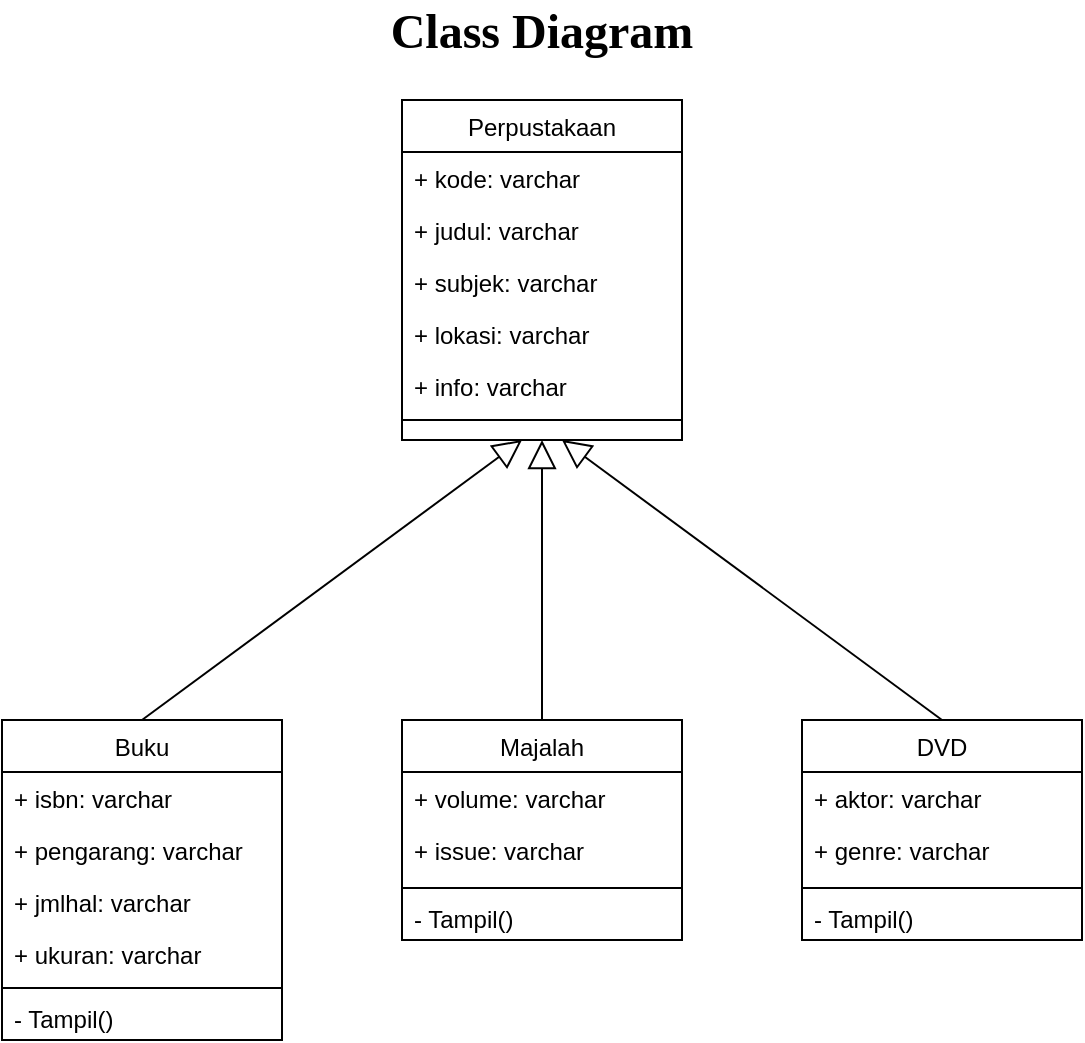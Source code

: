 <mxfile version="17.4.0" type="google"><diagram id="HmxDKLO-KNc2OrfOVn6R" name="Page-1"><mxGraphModel dx="599" dy="310" grid="1" gridSize="10" guides="1" tooltips="1" connect="1" arrows="1" fold="1" page="1" pageScale="1" pageWidth="850" pageHeight="1100" math="0" shadow="0"><root><mxCell id="0"/><mxCell id="1" parent="0"/><mxCell id="E1adRglfNX2ZAUmpud4D-1" value="Perpustakaan" style="swimlane;fontStyle=0;childLayout=stackLayout;horizontal=1;startSize=26;fillColor=none;horizontalStack=0;resizeParent=1;resizeParentMax=0;resizeLast=0;collapsible=1;marginBottom=0;" vertex="1" parent="1"><mxGeometry x="350" y="90" width="140" height="160" as="geometry"/></mxCell><mxCell id="E1adRglfNX2ZAUmpud4D-2" value="+ kode: varchar" style="text;strokeColor=none;fillColor=none;align=left;verticalAlign=top;spacingLeft=4;spacingRight=4;overflow=hidden;rotatable=0;points=[[0,0.5],[1,0.5]];portConstraint=eastwest;" vertex="1" parent="E1adRglfNX2ZAUmpud4D-1"><mxGeometry y="26" width="140" height="26" as="geometry"/></mxCell><mxCell id="E1adRglfNX2ZAUmpud4D-3" value="+ judul: varchar" style="text;strokeColor=none;fillColor=none;align=left;verticalAlign=top;spacingLeft=4;spacingRight=4;overflow=hidden;rotatable=0;points=[[0,0.5],[1,0.5]];portConstraint=eastwest;" vertex="1" parent="E1adRglfNX2ZAUmpud4D-1"><mxGeometry y="52" width="140" height="26" as="geometry"/></mxCell><mxCell id="E1adRglfNX2ZAUmpud4D-12" value="+ subjek: varchar" style="text;strokeColor=none;fillColor=none;align=left;verticalAlign=top;spacingLeft=4;spacingRight=4;overflow=hidden;rotatable=0;points=[[0,0.5],[1,0.5]];portConstraint=eastwest;" vertex="1" parent="E1adRglfNX2ZAUmpud4D-1"><mxGeometry y="78" width="140" height="26" as="geometry"/></mxCell><mxCell id="E1adRglfNX2ZAUmpud4D-13" value="+ lokasi: varchar" style="text;strokeColor=none;fillColor=none;align=left;verticalAlign=top;spacingLeft=4;spacingRight=4;overflow=hidden;rotatable=0;points=[[0,0.5],[1,0.5]];portConstraint=eastwest;" vertex="1" parent="E1adRglfNX2ZAUmpud4D-1"><mxGeometry y="104" width="140" height="26" as="geometry"/></mxCell><mxCell id="E1adRglfNX2ZAUmpud4D-4" value="+ info: varchar&#10;" style="text;strokeColor=none;fillColor=none;align=left;verticalAlign=top;spacingLeft=4;spacingRight=4;overflow=hidden;rotatable=0;points=[[0,0.5],[1,0.5]];portConstraint=eastwest;" vertex="1" parent="E1adRglfNX2ZAUmpud4D-1"><mxGeometry y="130" width="140" height="30" as="geometry"/></mxCell><mxCell id="E1adRglfNX2ZAUmpud4D-5" value="Class Diagram" style="text;align=center;fontStyle=1;verticalAlign=middle;spacingLeft=3;spacingRight=3;strokeColor=none;rotatable=0;points=[[0,0.5],[1,0.5]];portConstraint=eastwest;fontFamily=Times New Roman;fontSize=24;" vertex="1" parent="1"><mxGeometry x="280" y="40" width="280" height="26" as="geometry"/></mxCell><mxCell id="E1adRglfNX2ZAUmpud4D-14" value="" style="html=1;fontFamily=Times New Roman;fontSize=12;" vertex="1" parent="1"><mxGeometry x="350" y="250" width="140" height="10" as="geometry"/></mxCell><mxCell id="E1adRglfNX2ZAUmpud4D-19" value="Majalah" style="swimlane;fontStyle=0;align=center;verticalAlign=middle;childLayout=stackLayout;horizontal=1;startSize=26;horizontalStack=0;resizeParent=1;resizeParentMax=0;resizeLast=0;collapsible=1;marginBottom=0;fontFamily=Helvetica;fontSize=12;" vertex="1" parent="1"><mxGeometry x="350" y="400" width="140" height="110" as="geometry"/></mxCell><mxCell id="E1adRglfNX2ZAUmpud4D-27" value="+ volume: varchar" style="text;strokeColor=none;fillColor=none;align=left;verticalAlign=top;spacingLeft=4;spacingRight=4;overflow=hidden;rotatable=0;points=[[0,0.5],[1,0.5]];portConstraint=eastwest;fontFamily=Helvetica;fontSize=12;" vertex="1" parent="E1adRglfNX2ZAUmpud4D-19"><mxGeometry y="26" width="140" height="26" as="geometry"/></mxCell><mxCell id="E1adRglfNX2ZAUmpud4D-20" value="+ issue: varchar" style="text;strokeColor=none;fillColor=none;align=left;verticalAlign=top;spacingLeft=4;spacingRight=4;overflow=hidden;rotatable=0;points=[[0,0.5],[1,0.5]];portConstraint=eastwest;fontFamily=Helvetica;fontSize=12;" vertex="1" parent="E1adRglfNX2ZAUmpud4D-19"><mxGeometry y="52" width="140" height="28" as="geometry"/></mxCell><mxCell id="E1adRglfNX2ZAUmpud4D-21" value="" style="line;strokeWidth=1;fillColor=none;align=left;verticalAlign=middle;spacingTop=-1;spacingLeft=3;spacingRight=3;rotatable=0;labelPosition=right;points=[];portConstraint=eastwest;fontFamily=Times New Roman;fontSize=12;" vertex="1" parent="E1adRglfNX2ZAUmpud4D-19"><mxGeometry y="80" width="140" height="8" as="geometry"/></mxCell><mxCell id="E1adRglfNX2ZAUmpud4D-22" value="- Tampil()" style="text;strokeColor=none;fillColor=none;align=left;verticalAlign=middle;spacingLeft=4;spacingRight=4;overflow=hidden;rotatable=0;points=[[0,0.5],[1,0.5]];portConstraint=eastwest;fontFamily=Helvetica;fontSize=12;" vertex="1" parent="E1adRglfNX2ZAUmpud4D-19"><mxGeometry y="88" width="140" height="22" as="geometry"/></mxCell><mxCell id="E1adRglfNX2ZAUmpud4D-28" value="Buku" style="swimlane;fontStyle=0;align=center;verticalAlign=top;childLayout=stackLayout;horizontal=1;startSize=26;horizontalStack=0;resizeParent=1;resizeParentMax=0;resizeLast=0;collapsible=1;marginBottom=0;fontFamily=Helvetica;fontSize=12;" vertex="1" parent="1"><mxGeometry x="150" y="400" width="140" height="160" as="geometry"/></mxCell><mxCell id="E1adRglfNX2ZAUmpud4D-29" value="+ isbn: varchar" style="text;strokeColor=none;fillColor=none;align=left;verticalAlign=top;spacingLeft=4;spacingRight=4;overflow=hidden;rotatable=0;points=[[0,0.5],[1,0.5]];portConstraint=eastwest;fontFamily=Helvetica;fontSize=12;" vertex="1" parent="E1adRglfNX2ZAUmpud4D-28"><mxGeometry y="26" width="140" height="26" as="geometry"/></mxCell><mxCell id="E1adRglfNX2ZAUmpud4D-38" value="+ pengarang: varchar" style="text;strokeColor=none;fillColor=none;align=left;verticalAlign=top;spacingLeft=4;spacingRight=4;overflow=hidden;rotatable=0;points=[[0,0.5],[1,0.5]];portConstraint=eastwest;fontFamily=Helvetica;fontSize=12;" vertex="1" parent="E1adRglfNX2ZAUmpud4D-28"><mxGeometry y="52" width="140" height="26" as="geometry"/></mxCell><mxCell id="E1adRglfNX2ZAUmpud4D-39" value="+ jmlhal: varchar" style="text;strokeColor=none;fillColor=none;align=left;verticalAlign=top;spacingLeft=4;spacingRight=4;overflow=hidden;rotatable=0;points=[[0,0.5],[1,0.5]];portConstraint=eastwest;fontFamily=Helvetica;fontSize=12;" vertex="1" parent="E1adRglfNX2ZAUmpud4D-28"><mxGeometry y="78" width="140" height="26" as="geometry"/></mxCell><mxCell id="E1adRglfNX2ZAUmpud4D-30" value="+ ukuran: varchar" style="text;strokeColor=none;fillColor=none;align=left;verticalAlign=top;spacingLeft=4;spacingRight=4;overflow=hidden;rotatable=0;points=[[0,0.5],[1,0.5]];portConstraint=eastwest;fontFamily=Helvetica;fontSize=12;" vertex="1" parent="E1adRglfNX2ZAUmpud4D-28"><mxGeometry y="104" width="140" height="26" as="geometry"/></mxCell><mxCell id="E1adRglfNX2ZAUmpud4D-31" value="" style="line;strokeWidth=1;fillColor=none;align=left;verticalAlign=middle;spacingTop=-1;spacingLeft=3;spacingRight=3;rotatable=0;labelPosition=right;points=[];portConstraint=eastwest;fontFamily=Times New Roman;fontSize=12;" vertex="1" parent="E1adRglfNX2ZAUmpud4D-28"><mxGeometry y="130" width="140" height="8" as="geometry"/></mxCell><mxCell id="E1adRglfNX2ZAUmpud4D-32" value="- Tampil()" style="text;strokeColor=none;fillColor=none;align=left;verticalAlign=middle;spacingLeft=4;spacingRight=4;overflow=hidden;rotatable=0;points=[[0,0.5],[1,0.5]];portConstraint=eastwest;fontFamily=Helvetica;fontSize=12;" vertex="1" parent="E1adRglfNX2ZAUmpud4D-28"><mxGeometry y="138" width="140" height="22" as="geometry"/></mxCell><mxCell id="E1adRglfNX2ZAUmpud4D-33" value="DVD" style="swimlane;fontStyle=0;align=center;verticalAlign=top;childLayout=stackLayout;horizontal=1;startSize=26;horizontalStack=0;resizeParent=1;resizeParentMax=0;resizeLast=0;collapsible=1;marginBottom=0;fontFamily=Helvetica;fontSize=12;" vertex="1" parent="1"><mxGeometry x="550" y="400" width="140" height="110" as="geometry"/></mxCell><mxCell id="E1adRglfNX2ZAUmpud4D-34" value="+ aktor: varchar" style="text;strokeColor=none;fillColor=none;align=left;verticalAlign=top;spacingLeft=4;spacingRight=4;overflow=hidden;rotatable=0;points=[[0,0.5],[1,0.5]];portConstraint=eastwest;fontFamily=Helvetica;fontSize=12;" vertex="1" parent="E1adRglfNX2ZAUmpud4D-33"><mxGeometry y="26" width="140" height="26" as="geometry"/></mxCell><mxCell id="E1adRglfNX2ZAUmpud4D-35" value="+ genre: varchar" style="text;strokeColor=none;fillColor=none;align=left;verticalAlign=top;spacingLeft=4;spacingRight=4;overflow=hidden;rotatable=0;points=[[0,0.5],[1,0.5]];portConstraint=eastwest;fontFamily=Helvetica;fontSize=12;" vertex="1" parent="E1adRglfNX2ZAUmpud4D-33"><mxGeometry y="52" width="140" height="28" as="geometry"/></mxCell><mxCell id="E1adRglfNX2ZAUmpud4D-36" value="" style="line;strokeWidth=1;fillColor=none;align=left;verticalAlign=middle;spacingTop=-1;spacingLeft=3;spacingRight=3;rotatable=0;labelPosition=right;points=[];portConstraint=eastwest;fontFamily=Times New Roman;fontSize=12;" vertex="1" parent="E1adRglfNX2ZAUmpud4D-33"><mxGeometry y="80" width="140" height="8" as="geometry"/></mxCell><mxCell id="E1adRglfNX2ZAUmpud4D-37" value="- Tampil()" style="text;strokeColor=none;fillColor=none;align=left;verticalAlign=middle;spacingLeft=4;spacingRight=4;overflow=hidden;rotatable=0;points=[[0,0.5],[1,0.5]];portConstraint=eastwest;fontFamily=Helvetica;fontSize=12;" vertex="1" parent="E1adRglfNX2ZAUmpud4D-33"><mxGeometry y="88" width="140" height="22" as="geometry"/></mxCell><mxCell id="E1adRglfNX2ZAUmpud4D-40" value="" style="endArrow=block;endFill=0;endSize=12;html=1;rounded=0;fontFamily=Helvetica;fontSize=12;exitX=0.5;exitY=0;exitDx=0;exitDy=0;" edge="1" parent="1" source="E1adRglfNX2ZAUmpud4D-28"><mxGeometry width="160" relative="1" as="geometry"><mxPoint x="230" y="350" as="sourcePoint"/><mxPoint x="410" y="260" as="targetPoint"/></mxGeometry></mxCell><mxCell id="E1adRglfNX2ZAUmpud4D-41" value="" style="endArrow=block;endFill=0;endSize=12;html=1;rounded=0;fontFamily=Helvetica;fontSize=12;exitX=0.5;exitY=0;exitDx=0;exitDy=0;entryX=0.5;entryY=1;entryDx=0;entryDy=0;" edge="1" parent="1" source="E1adRglfNX2ZAUmpud4D-19" target="E1adRglfNX2ZAUmpud4D-14"><mxGeometry width="160" relative="1" as="geometry"><mxPoint x="230" y="410.0" as="sourcePoint"/><mxPoint x="423.103" y="270" as="targetPoint"/></mxGeometry></mxCell><mxCell id="E1adRglfNX2ZAUmpud4D-42" value="" style="endArrow=block;endFill=0;endSize=12;html=1;rounded=0;fontFamily=Helvetica;fontSize=12;exitX=0.5;exitY=0;exitDx=0;exitDy=0;" edge="1" parent="1" source="E1adRglfNX2ZAUmpud4D-33"><mxGeometry width="160" relative="1" as="geometry"><mxPoint x="330" y="370" as="sourcePoint"/><mxPoint x="430" y="260" as="targetPoint"/></mxGeometry></mxCell></root></mxGraphModel></diagram></mxfile>